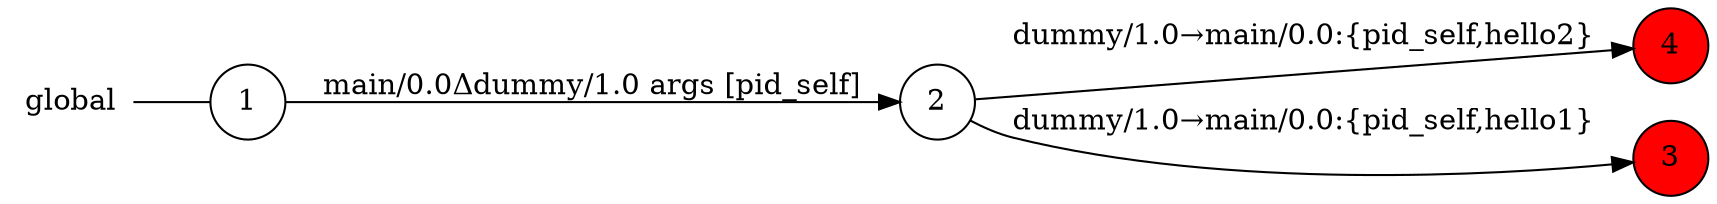 digraph global {
	rankdir="LR";
	n_0 [label="global", shape="plaintext"];
	n_1 [id="1", shape=circle, label="1"];
	n_0 -> n_1 [arrowhead=none];
	n_2 [id="4", shape=circle, label="4", fillcolor="#FF0000FF", style=filled];
	n_3 [id="3", shape=circle, label="3", fillcolor="#FF0000FF", style=filled];
	n_4 [id="2", shape=circle, label="2"];

	n_1 -> n_4 [id="[$e|0]", label="main/0.0Δdummy/1.0 args [pid_self]"];
	n_4 -> n_2 [id="[$e|2]", label="dummy/1.0→main/0.0:{pid_self,hello2}"];
	n_4 -> n_3 [id="[$e|1]", label="dummy/1.0→main/0.0:{pid_self,hello1}"];
}
